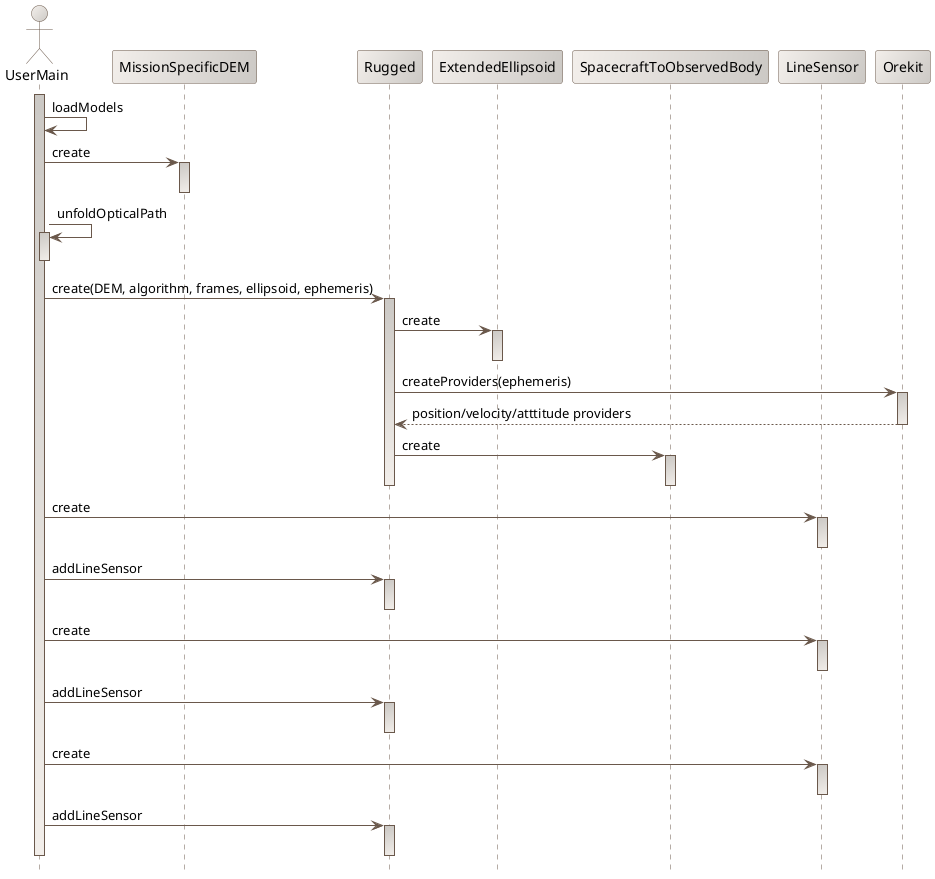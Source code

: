 ' Copyright 2013-2017 CS Systèmes d'Information
' Licensed to CS Systèmes d'Information (CS) under one or more
' contributor license agreements.  See the NOTICE file distributed with
' this work for additional information regarding copyright ownership.
' CS licenses this file to You under the Apache License, Version 2.0
' (the "License"); you may not use this file except in compliance with
' the License.  You may obtain a copy of the License at
'
'   http://www.apache.org/licenses/LICENSE-2.0
'
' Unless required by applicable law or agreed to in writing, software
' distributed under the License is distributed on an "AS IS" BASIS,
' WITHOUT WARRANTIES OR CONDITIONS OF ANY KIND, either express or implied.
' See the License for the specific language governing permissions and
' limitations under the License.

@startuml

  skinparam svek                                true
  skinparam NoteBackgroundColor                 #F3EFEB
  skinparam NoteBorderColor                     #691616
  skinparam NoteFontColor                       #691616
  skinparam SequenceActorBorderColor            #6A584B
  skinparam SequenceActorBackgroundColor        #F3EFEB/CCC9C5
  skinparam SequenceParticipantBackgroundColor  #F3EFEB/CCC9C5
  skinparam SequenceParticipantBorderColor      #6A584B
  skinparam SequenceLifeLineBackgroundColor     #CCC9C5/F3EFEB
  skinparam SequenceLifeLineBorderColor         #6A584B
  skinparam SequenceArrowColor                  #6A584B
  skinparam SequenceBorderColor                 #6A584B
  skinparam SequenceFontSize                    11

  hide footbox

  actor       "UserMain" as A
  participant "MissionSpecificDEM" as B
  participant "Rugged" as R
  participant "ExtendedEllipsoid" as E
  participant "SpacecraftToObservedBody" as S
  participant "LineSensor" as LS
  participant "Orekit" as O

  activate A
    A -> A : loadModels
    A -> B : create
    activate B
    deactivate B
    A -> A : unfoldOpticalPath
    activate A
    deactivate A
    A -> R : create(DEM, algorithm, frames, ellipsoid, ephemeris)
    activate R
      R -> E : create
      activate E
      deactivate E
      R -> O : createProviders(ephemeris)
      activate O
        O --> R : position/velocity/atttitude providers
      deactivate O
      R -> S : create
      activate S
      deactivate S
    deactivate R
    A -> LS : create
    activate LS
    deactivate LS
    A -> R : addLineSensor
    activate R
    deactivate R
    A -> LS : create
    activate LS
    deactivate LS
    A -> R : addLineSensor
    activate R
    deactivate R
    A -> LS : create
    activate LS
    deactivate LS
    A -> R : addLineSensor
    activate R
    deactivate R
  deactivate A

@enduml
